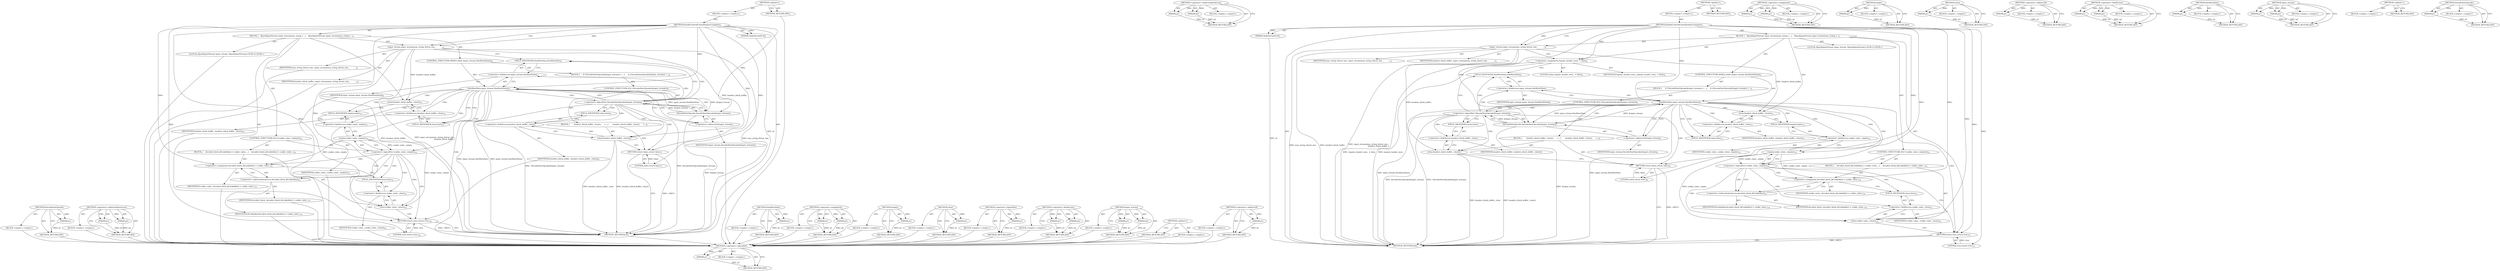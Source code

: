 digraph "DecodeNextOpcode" {
vulnerable_94 [label=<(METHOD,DecodeNextOpcode)>];
vulnerable_95 [label=<(PARAM,p1)>];
vulnerable_96 [label=<(BLOCK,&lt;empty&gt;,&lt;empty&gt;)>];
vulnerable_97 [label=<(METHOD_RETURN,ANY)>];
vulnerable_115 [label=<(METHOD,&lt;operator&gt;.indirectIndexAccess)>];
vulnerable_116 [label=<(PARAM,p1)>];
vulnerable_117 [label=<(PARAM,p2)>];
vulnerable_118 [label=<(BLOCK,&lt;empty&gt;,&lt;empty&gt;)>];
vulnerable_119 [label=<(METHOD_RETURN,ANY)>];
vulnerable_6 [label=<(METHOD,&lt;global&gt;)<SUB>1</SUB>>];
vulnerable_7 [label=<(BLOCK,&lt;empty&gt;,&lt;empty&gt;)<SUB>1</SUB>>];
vulnerable_8 [label=<(METHOD,HandleControlFrameHeadersComplete)<SUB>1</SUB>>];
vulnerable_9 [label=<(PARAM,SpdyStreamId id)<SUB>1</SUB>>];
vulnerable_10 [label=<(BLOCK,{
   HpackInputStream input_stream(max_string_l...,{
   HpackInputStream input_stream(max_string_l...)<SUB>1</SUB>>];
vulnerable_11 [label="<(LOCAL,HpackInputStream input_stream: HpackInputStream)<SUB>2</SUB>>"];
vulnerable_12 [label=<(input_stream,input_stream(max_string_literal_size_,
        ...)<SUB>2</SUB>>];
vulnerable_13 [label=<(IDENTIFIER,max_string_literal_size_,input_stream(max_string_literal_size_,
        ...)<SUB>2</SUB>>];
vulnerable_14 [label=<(IDENTIFIER,headers_block_buffer_,input_stream(max_string_literal_size_,
        ...)<SUB>3</SUB>>];
vulnerable_15 [label=<(CONTROL_STRUCTURE,WHILE,while (input_stream.HasMoreData()))<SUB>4</SUB>>];
vulnerable_16 [label=<(HasMoreData,input_stream.HasMoreData())<SUB>4</SUB>>];
vulnerable_17 [label=<(&lt;operator&gt;.fieldAccess,input_stream.HasMoreData)<SUB>4</SUB>>];
vulnerable_18 [label=<(IDENTIFIER,input_stream,input_stream.HasMoreData())<SUB>4</SUB>>];
vulnerable_19 [label=<(FIELD_IDENTIFIER,HasMoreData,HasMoreData)<SUB>4</SUB>>];
vulnerable_20 [label=<(BLOCK,{
     if (!DecodeNextOpcode(&amp;input_stream)) {
...,{
     if (!DecodeNextOpcode(&amp;input_stream)) {
...)<SUB>4</SUB>>];
vulnerable_21 [label=<(CONTROL_STRUCTURE,IF,if (!DecodeNextOpcode(&amp;input_stream)))<SUB>5</SUB>>];
vulnerable_22 [label=<(&lt;operator&gt;.logicalNot,!DecodeNextOpcode(&amp;input_stream))<SUB>5</SUB>>];
vulnerable_23 [label=<(DecodeNextOpcode,DecodeNextOpcode(&amp;input_stream))<SUB>5</SUB>>];
vulnerable_24 [label=<(&lt;operator&gt;.addressOf,&amp;input_stream)<SUB>5</SUB>>];
vulnerable_25 [label=<(IDENTIFIER,input_stream,DecodeNextOpcode(&amp;input_stream))<SUB>5</SUB>>];
vulnerable_26 [label=<(BLOCK,{
       headers_block_buffer_.clear();
      r...,{
       headers_block_buffer_.clear();
      r...)<SUB>5</SUB>>];
vulnerable_27 [label=<(clear,headers_block_buffer_.clear())<SUB>6</SUB>>];
vulnerable_28 [label=<(&lt;operator&gt;.fieldAccess,headers_block_buffer_.clear)<SUB>6</SUB>>];
vulnerable_29 [label=<(IDENTIFIER,headers_block_buffer_,headers_block_buffer_.clear())<SUB>6</SUB>>];
vulnerable_30 [label=<(FIELD_IDENTIFIER,clear,clear)<SUB>6</SUB>>];
vulnerable_31 [label=<(RETURN,return false;,return false;)<SUB>7</SUB>>];
vulnerable_32 [label=<(LITERAL,false,return false;)<SUB>7</SUB>>];
vulnerable_33 [label=<(clear,headers_block_buffer_.clear())<SUB>10</SUB>>];
vulnerable_34 [label=<(&lt;operator&gt;.fieldAccess,headers_block_buffer_.clear)<SUB>10</SUB>>];
vulnerable_35 [label=<(IDENTIFIER,headers_block_buffer_,headers_block_buffer_.clear())<SUB>10</SUB>>];
vulnerable_36 [label=<(FIELD_IDENTIFIER,clear,clear)<SUB>10</SUB>>];
vulnerable_37 [label=<(CONTROL_STRUCTURE,IF,if (!cookie_value_.empty()))<SUB>12</SUB>>];
vulnerable_38 [label=<(&lt;operator&gt;.logicalNot,!cookie_value_.empty())<SUB>12</SUB>>];
vulnerable_39 [label=<(empty,cookie_value_.empty())<SUB>12</SUB>>];
vulnerable_40 [label=<(&lt;operator&gt;.fieldAccess,cookie_value_.empty)<SUB>12</SUB>>];
vulnerable_41 [label=<(IDENTIFIER,cookie_value_,cookie_value_.empty())<SUB>12</SUB>>];
vulnerable_42 [label=<(FIELD_IDENTIFIER,empty,empty)<SUB>12</SUB>>];
vulnerable_43 [label=<(BLOCK,{
    decoded_block_[kCookieKey] = cookie_value...,{
    decoded_block_[kCookieKey] = cookie_value...)<SUB>12</SUB>>];
vulnerable_44 [label=<(&lt;operator&gt;.assignment,decoded_block_[kCookieKey] = cookie_value_)<SUB>13</SUB>>];
vulnerable_45 [label=<(&lt;operator&gt;.indirectIndexAccess,decoded_block_[kCookieKey])<SUB>13</SUB>>];
vulnerable_46 [label=<(IDENTIFIER,decoded_block_,decoded_block_[kCookieKey] = cookie_value_)<SUB>13</SUB>>];
vulnerable_47 [label=<(IDENTIFIER,kCookieKey,decoded_block_[kCookieKey] = cookie_value_)<SUB>13</SUB>>];
vulnerable_48 [label=<(IDENTIFIER,cookie_value_,decoded_block_[kCookieKey] = cookie_value_)<SUB>13</SUB>>];
vulnerable_49 [label=<(clear,cookie_value_.clear())<SUB>14</SUB>>];
vulnerable_50 [label=<(&lt;operator&gt;.fieldAccess,cookie_value_.clear)<SUB>14</SUB>>];
vulnerable_51 [label=<(IDENTIFIER,cookie_value_,cookie_value_.clear())<SUB>14</SUB>>];
vulnerable_52 [label=<(FIELD_IDENTIFIER,clear,clear)<SUB>14</SUB>>];
vulnerable_53 [label=<(RETURN,return true;,return true;)<SUB>16</SUB>>];
vulnerable_54 [label=<(LITERAL,true,return true;)<SUB>16</SUB>>];
vulnerable_55 [label=<(METHOD_RETURN,bool)<SUB>1</SUB>>];
vulnerable_57 [label=<(METHOD_RETURN,ANY)<SUB>1</SUB>>];
vulnerable_81 [label=<(METHOD,HasMoreData)>];
vulnerable_82 [label=<(PARAM,p1)>];
vulnerable_83 [label=<(BLOCK,&lt;empty&gt;,&lt;empty&gt;)>];
vulnerable_84 [label=<(METHOD_RETURN,ANY)>];
vulnerable_110 [label=<(METHOD,&lt;operator&gt;.assignment)>];
vulnerable_111 [label=<(PARAM,p1)>];
vulnerable_112 [label=<(PARAM,p2)>];
vulnerable_113 [label=<(BLOCK,&lt;empty&gt;,&lt;empty&gt;)>];
vulnerable_114 [label=<(METHOD_RETURN,ANY)>];
vulnerable_106 [label=<(METHOD,empty)>];
vulnerable_107 [label=<(PARAM,p1)>];
vulnerable_108 [label=<(BLOCK,&lt;empty&gt;,&lt;empty&gt;)>];
vulnerable_109 [label=<(METHOD_RETURN,ANY)>];
vulnerable_102 [label=<(METHOD,clear)>];
vulnerable_103 [label=<(PARAM,p1)>];
vulnerable_104 [label=<(BLOCK,&lt;empty&gt;,&lt;empty&gt;)>];
vulnerable_105 [label=<(METHOD_RETURN,ANY)>];
vulnerable_90 [label=<(METHOD,&lt;operator&gt;.logicalNot)>];
vulnerable_91 [label=<(PARAM,p1)>];
vulnerable_92 [label=<(BLOCK,&lt;empty&gt;,&lt;empty&gt;)>];
vulnerable_93 [label=<(METHOD_RETURN,ANY)>];
vulnerable_85 [label=<(METHOD,&lt;operator&gt;.fieldAccess)>];
vulnerable_86 [label=<(PARAM,p1)>];
vulnerable_87 [label=<(PARAM,p2)>];
vulnerable_88 [label=<(BLOCK,&lt;empty&gt;,&lt;empty&gt;)>];
vulnerable_89 [label=<(METHOD_RETURN,ANY)>];
vulnerable_76 [label=<(METHOD,input_stream)>];
vulnerable_77 [label=<(PARAM,p1)>];
vulnerable_78 [label=<(PARAM,p2)>];
vulnerable_79 [label=<(BLOCK,&lt;empty&gt;,&lt;empty&gt;)>];
vulnerable_80 [label=<(METHOD_RETURN,ANY)>];
vulnerable_70 [label=<(METHOD,&lt;global&gt;)<SUB>1</SUB>>];
vulnerable_71 [label=<(BLOCK,&lt;empty&gt;,&lt;empty&gt;)>];
vulnerable_72 [label=<(METHOD_RETURN,ANY)>];
vulnerable_98 [label=<(METHOD,&lt;operator&gt;.addressOf)>];
vulnerable_99 [label=<(PARAM,p1)>];
vulnerable_100 [label=<(BLOCK,&lt;empty&gt;,&lt;empty&gt;)>];
vulnerable_101 [label=<(METHOD_RETURN,ANY)>];
fixed_98 [label=<(METHOD,&lt;operator&gt;.logicalNot)>];
fixed_99 [label=<(PARAM,p1)>];
fixed_100 [label=<(BLOCK,&lt;empty&gt;,&lt;empty&gt;)>];
fixed_101 [label=<(METHOD_RETURN,ANY)>];
fixed_118 [label=<(METHOD,&lt;operator&gt;.indirectIndexAccess)>];
fixed_119 [label=<(PARAM,p1)>];
fixed_120 [label=<(PARAM,p2)>];
fixed_121 [label=<(BLOCK,&lt;empty&gt;,&lt;empty&gt;)>];
fixed_122 [label=<(METHOD_RETURN,ANY)>];
fixed_6 [label=<(METHOD,&lt;global&gt;)<SUB>1</SUB>>];
fixed_7 [label=<(BLOCK,&lt;empty&gt;,&lt;empty&gt;)<SUB>1</SUB>>];
fixed_8 [label=<(METHOD,HandleControlFrameHeadersComplete)<SUB>1</SUB>>];
fixed_9 [label=<(PARAM,SpdyStreamId id)<SUB>1</SUB>>];
fixed_10 [label=<(BLOCK,{
   HpackInputStream input_stream(max_string_l...,{
   HpackInputStream input_stream(max_string_l...)<SUB>1</SUB>>];
fixed_11 [label="<(LOCAL,HpackInputStream input_stream: HpackInputStream)<SUB>2</SUB>>"];
fixed_12 [label=<(input_stream,input_stream(max_string_literal_size_,
        ...)<SUB>2</SUB>>];
fixed_13 [label=<(IDENTIFIER,max_string_literal_size_,input_stream(max_string_literal_size_,
        ...)<SUB>2</SUB>>];
fixed_14 [label=<(IDENTIFIER,headers_block_buffer_,input_stream(max_string_literal_size_,
        ...)<SUB>3</SUB>>];
fixed_15 [label=<(&lt;operator&gt;.assignment,regular_header_seen_ = false)<SUB>4</SUB>>];
fixed_16 [label=<(IDENTIFIER,regular_header_seen_,regular_header_seen_ = false)<SUB>4</SUB>>];
fixed_17 [label=<(LITERAL,false,regular_header_seen_ = false)<SUB>4</SUB>>];
fixed_18 [label=<(CONTROL_STRUCTURE,WHILE,while (input_stream.HasMoreData()))<SUB>5</SUB>>];
fixed_19 [label=<(HasMoreData,input_stream.HasMoreData())<SUB>5</SUB>>];
fixed_20 [label=<(&lt;operator&gt;.fieldAccess,input_stream.HasMoreData)<SUB>5</SUB>>];
fixed_21 [label=<(IDENTIFIER,input_stream,input_stream.HasMoreData())<SUB>5</SUB>>];
fixed_22 [label=<(FIELD_IDENTIFIER,HasMoreData,HasMoreData)<SUB>5</SUB>>];
fixed_23 [label=<(BLOCK,{
     if (!DecodeNextOpcode(&amp;input_stream)) {
...,{
     if (!DecodeNextOpcode(&amp;input_stream)) {
...)<SUB>5</SUB>>];
fixed_24 [label=<(CONTROL_STRUCTURE,IF,if (!DecodeNextOpcode(&amp;input_stream)))<SUB>6</SUB>>];
fixed_25 [label=<(&lt;operator&gt;.logicalNot,!DecodeNextOpcode(&amp;input_stream))<SUB>6</SUB>>];
fixed_26 [label=<(DecodeNextOpcode,DecodeNextOpcode(&amp;input_stream))<SUB>6</SUB>>];
fixed_27 [label=<(&lt;operator&gt;.addressOf,&amp;input_stream)<SUB>6</SUB>>];
fixed_28 [label=<(IDENTIFIER,input_stream,DecodeNextOpcode(&amp;input_stream))<SUB>6</SUB>>];
fixed_29 [label=<(BLOCK,{
       headers_block_buffer_.clear();
      r...,{
       headers_block_buffer_.clear();
      r...)<SUB>6</SUB>>];
fixed_30 [label=<(clear,headers_block_buffer_.clear())<SUB>7</SUB>>];
fixed_31 [label=<(&lt;operator&gt;.fieldAccess,headers_block_buffer_.clear)<SUB>7</SUB>>];
fixed_32 [label=<(IDENTIFIER,headers_block_buffer_,headers_block_buffer_.clear())<SUB>7</SUB>>];
fixed_33 [label=<(FIELD_IDENTIFIER,clear,clear)<SUB>7</SUB>>];
fixed_34 [label=<(RETURN,return false;,return false;)<SUB>8</SUB>>];
fixed_35 [label=<(LITERAL,false,return false;)<SUB>8</SUB>>];
fixed_36 [label=<(clear,headers_block_buffer_.clear())<SUB>11</SUB>>];
fixed_37 [label=<(&lt;operator&gt;.fieldAccess,headers_block_buffer_.clear)<SUB>11</SUB>>];
fixed_38 [label=<(IDENTIFIER,headers_block_buffer_,headers_block_buffer_.clear())<SUB>11</SUB>>];
fixed_39 [label=<(FIELD_IDENTIFIER,clear,clear)<SUB>11</SUB>>];
fixed_40 [label=<(CONTROL_STRUCTURE,IF,if (!cookie_value_.empty()))<SUB>13</SUB>>];
fixed_41 [label=<(&lt;operator&gt;.logicalNot,!cookie_value_.empty())<SUB>13</SUB>>];
fixed_42 [label=<(empty,cookie_value_.empty())<SUB>13</SUB>>];
fixed_43 [label=<(&lt;operator&gt;.fieldAccess,cookie_value_.empty)<SUB>13</SUB>>];
fixed_44 [label=<(IDENTIFIER,cookie_value_,cookie_value_.empty())<SUB>13</SUB>>];
fixed_45 [label=<(FIELD_IDENTIFIER,empty,empty)<SUB>13</SUB>>];
fixed_46 [label=<(BLOCK,{
    decoded_block_[kCookieKey] = cookie_value...,{
    decoded_block_[kCookieKey] = cookie_value...)<SUB>13</SUB>>];
fixed_47 [label=<(&lt;operator&gt;.assignment,decoded_block_[kCookieKey] = cookie_value_)<SUB>14</SUB>>];
fixed_48 [label=<(&lt;operator&gt;.indirectIndexAccess,decoded_block_[kCookieKey])<SUB>14</SUB>>];
fixed_49 [label=<(IDENTIFIER,decoded_block_,decoded_block_[kCookieKey] = cookie_value_)<SUB>14</SUB>>];
fixed_50 [label=<(IDENTIFIER,kCookieKey,decoded_block_[kCookieKey] = cookie_value_)<SUB>14</SUB>>];
fixed_51 [label=<(IDENTIFIER,cookie_value_,decoded_block_[kCookieKey] = cookie_value_)<SUB>14</SUB>>];
fixed_52 [label=<(clear,cookie_value_.clear())<SUB>15</SUB>>];
fixed_53 [label=<(&lt;operator&gt;.fieldAccess,cookie_value_.clear)<SUB>15</SUB>>];
fixed_54 [label=<(IDENTIFIER,cookie_value_,cookie_value_.clear())<SUB>15</SUB>>];
fixed_55 [label=<(FIELD_IDENTIFIER,clear,clear)<SUB>15</SUB>>];
fixed_56 [label=<(RETURN,return true;,return true;)<SUB>17</SUB>>];
fixed_57 [label=<(LITERAL,true,return true;)<SUB>17</SUB>>];
fixed_58 [label=<(METHOD_RETURN,bool)<SUB>1</SUB>>];
fixed_60 [label=<(METHOD_RETURN,ANY)<SUB>1</SUB>>];
fixed_84 [label=<(METHOD,&lt;operator&gt;.assignment)>];
fixed_85 [label=<(PARAM,p1)>];
fixed_86 [label=<(PARAM,p2)>];
fixed_87 [label=<(BLOCK,&lt;empty&gt;,&lt;empty&gt;)>];
fixed_88 [label=<(METHOD_RETURN,ANY)>];
fixed_114 [label=<(METHOD,empty)>];
fixed_115 [label=<(PARAM,p1)>];
fixed_116 [label=<(BLOCK,&lt;empty&gt;,&lt;empty&gt;)>];
fixed_117 [label=<(METHOD_RETURN,ANY)>];
fixed_110 [label=<(METHOD,clear)>];
fixed_111 [label=<(PARAM,p1)>];
fixed_112 [label=<(BLOCK,&lt;empty&gt;,&lt;empty&gt;)>];
fixed_113 [label=<(METHOD_RETURN,ANY)>];
fixed_106 [label=<(METHOD,&lt;operator&gt;.addressOf)>];
fixed_107 [label=<(PARAM,p1)>];
fixed_108 [label=<(BLOCK,&lt;empty&gt;,&lt;empty&gt;)>];
fixed_109 [label=<(METHOD_RETURN,ANY)>];
fixed_93 [label=<(METHOD,&lt;operator&gt;.fieldAccess)>];
fixed_94 [label=<(PARAM,p1)>];
fixed_95 [label=<(PARAM,p2)>];
fixed_96 [label=<(BLOCK,&lt;empty&gt;,&lt;empty&gt;)>];
fixed_97 [label=<(METHOD_RETURN,ANY)>];
fixed_89 [label=<(METHOD,HasMoreData)>];
fixed_90 [label=<(PARAM,p1)>];
fixed_91 [label=<(BLOCK,&lt;empty&gt;,&lt;empty&gt;)>];
fixed_92 [label=<(METHOD_RETURN,ANY)>];
fixed_79 [label=<(METHOD,input_stream)>];
fixed_80 [label=<(PARAM,p1)>];
fixed_81 [label=<(PARAM,p2)>];
fixed_82 [label=<(BLOCK,&lt;empty&gt;,&lt;empty&gt;)>];
fixed_83 [label=<(METHOD_RETURN,ANY)>];
fixed_73 [label=<(METHOD,&lt;global&gt;)<SUB>1</SUB>>];
fixed_74 [label=<(BLOCK,&lt;empty&gt;,&lt;empty&gt;)>];
fixed_75 [label=<(METHOD_RETURN,ANY)>];
fixed_102 [label=<(METHOD,DecodeNextOpcode)>];
fixed_103 [label=<(PARAM,p1)>];
fixed_104 [label=<(BLOCK,&lt;empty&gt;,&lt;empty&gt;)>];
fixed_105 [label=<(METHOD_RETURN,ANY)>];
vulnerable_94 -> vulnerable_95  [key=0, label="AST: "];
vulnerable_94 -> vulnerable_95  [key=1, label="DDG: "];
vulnerable_94 -> vulnerable_96  [key=0, label="AST: "];
vulnerable_94 -> vulnerable_97  [key=0, label="AST: "];
vulnerable_94 -> vulnerable_97  [key=1, label="CFG: "];
vulnerable_95 -> vulnerable_97  [key=0, label="DDG: p1"];
vulnerable_96 -> fixed_98  [key=0];
vulnerable_97 -> fixed_98  [key=0];
vulnerable_115 -> vulnerable_116  [key=0, label="AST: "];
vulnerable_115 -> vulnerable_116  [key=1, label="DDG: "];
vulnerable_115 -> vulnerable_118  [key=0, label="AST: "];
vulnerable_115 -> vulnerable_117  [key=0, label="AST: "];
vulnerable_115 -> vulnerable_117  [key=1, label="DDG: "];
vulnerable_115 -> vulnerable_119  [key=0, label="AST: "];
vulnerable_115 -> vulnerable_119  [key=1, label="CFG: "];
vulnerable_116 -> vulnerable_119  [key=0, label="DDG: p1"];
vulnerable_117 -> vulnerable_119  [key=0, label="DDG: p2"];
vulnerable_118 -> fixed_98  [key=0];
vulnerable_119 -> fixed_98  [key=0];
vulnerable_6 -> vulnerable_7  [key=0, label="AST: "];
vulnerable_6 -> vulnerable_57  [key=0, label="AST: "];
vulnerable_6 -> vulnerable_57  [key=1, label="CFG: "];
vulnerable_7 -> vulnerable_8  [key=0, label="AST: "];
vulnerable_8 -> vulnerable_9  [key=0, label="AST: "];
vulnerable_8 -> vulnerable_9  [key=1, label="DDG: "];
vulnerable_8 -> vulnerable_10  [key=0, label="AST: "];
vulnerable_8 -> vulnerable_55  [key=0, label="AST: "];
vulnerable_8 -> vulnerable_12  [key=0, label="CFG: "];
vulnerable_8 -> vulnerable_12  [key=1, label="DDG: "];
vulnerable_8 -> vulnerable_53  [key=0, label="DDG: "];
vulnerable_8 -> vulnerable_54  [key=0, label="DDG: "];
vulnerable_8 -> vulnerable_16  [key=0, label="DDG: "];
vulnerable_8 -> vulnerable_44  [key=0, label="DDG: "];
vulnerable_8 -> vulnerable_49  [key=0, label="DDG: "];
vulnerable_8 -> vulnerable_31  [key=0, label="DDG: "];
vulnerable_8 -> vulnerable_23  [key=0, label="DDG: "];
vulnerable_8 -> vulnerable_32  [key=0, label="DDG: "];
vulnerable_9 -> vulnerable_55  [key=0, label="DDG: id"];
vulnerable_10 -> vulnerable_11  [key=0, label="AST: "];
vulnerable_10 -> vulnerable_12  [key=0, label="AST: "];
vulnerable_10 -> vulnerable_15  [key=0, label="AST: "];
vulnerable_10 -> vulnerable_33  [key=0, label="AST: "];
vulnerable_10 -> vulnerable_37  [key=0, label="AST: "];
vulnerable_10 -> vulnerable_53  [key=0, label="AST: "];
vulnerable_11 -> fixed_98  [key=0];
vulnerable_12 -> vulnerable_13  [key=0, label="AST: "];
vulnerable_12 -> vulnerable_14  [key=0, label="AST: "];
vulnerable_12 -> vulnerable_19  [key=0, label="CFG: "];
vulnerable_12 -> vulnerable_55  [key=0, label="DDG: headers_block_buffer_"];
vulnerable_12 -> vulnerable_55  [key=1, label="DDG: input_stream(max_string_literal_size_,
                                 headers_block_buffer_)"];
vulnerable_12 -> vulnerable_55  [key=2, label="DDG: max_string_literal_size_"];
vulnerable_12 -> vulnerable_33  [key=0, label="DDG: headers_block_buffer_"];
vulnerable_12 -> vulnerable_27  [key=0, label="DDG: headers_block_buffer_"];
vulnerable_13 -> fixed_98  [key=0];
vulnerable_14 -> fixed_98  [key=0];
vulnerable_15 -> vulnerable_16  [key=0, label="AST: "];
vulnerable_15 -> vulnerable_20  [key=0, label="AST: "];
vulnerable_16 -> vulnerable_17  [key=0, label="AST: "];
vulnerable_16 -> vulnerable_24  [key=0, label="CFG: "];
vulnerable_16 -> vulnerable_24  [key=1, label="CDG: "];
vulnerable_16 -> vulnerable_36  [key=0, label="CFG: "];
vulnerable_16 -> vulnerable_36  [key=1, label="CDG: "];
vulnerable_16 -> vulnerable_55  [key=0, label="DDG: input_stream.HasMoreData"];
vulnerable_16 -> vulnerable_55  [key=1, label="DDG: input_stream.HasMoreData()"];
vulnerable_16 -> vulnerable_23  [key=0, label="DDG: input_stream.HasMoreData"];
vulnerable_16 -> vulnerable_23  [key=1, label="CDG: "];
vulnerable_16 -> vulnerable_34  [key=0, label="CDG: "];
vulnerable_16 -> vulnerable_33  [key=0, label="CDG: "];
vulnerable_16 -> vulnerable_42  [key=0, label="CDG: "];
vulnerable_16 -> vulnerable_53  [key=0, label="CDG: "];
vulnerable_16 -> vulnerable_38  [key=0, label="CDG: "];
vulnerable_16 -> vulnerable_22  [key=0, label="CDG: "];
vulnerable_16 -> vulnerable_40  [key=0, label="CDG: "];
vulnerable_16 -> vulnerable_39  [key=0, label="CDG: "];
vulnerable_17 -> vulnerable_18  [key=0, label="AST: "];
vulnerable_17 -> vulnerable_19  [key=0, label="AST: "];
vulnerable_17 -> vulnerable_16  [key=0, label="CFG: "];
vulnerable_18 -> fixed_98  [key=0];
vulnerable_19 -> vulnerable_17  [key=0, label="CFG: "];
vulnerable_20 -> vulnerable_21  [key=0, label="AST: "];
vulnerable_21 -> vulnerable_22  [key=0, label="AST: "];
vulnerable_21 -> vulnerable_26  [key=0, label="AST: "];
vulnerable_22 -> vulnerable_23  [key=0, label="AST: "];
vulnerable_22 -> vulnerable_19  [key=0, label="CFG: "];
vulnerable_22 -> vulnerable_19  [key=1, label="CDG: "];
vulnerable_22 -> vulnerable_30  [key=0, label="CFG: "];
vulnerable_22 -> vulnerable_30  [key=1, label="CDG: "];
vulnerable_22 -> vulnerable_55  [key=0, label="DDG: DecodeNextOpcode(&amp;input_stream)"];
vulnerable_22 -> vulnerable_55  [key=1, label="DDG: !DecodeNextOpcode(&amp;input_stream)"];
vulnerable_22 -> vulnerable_16  [key=0, label="CDG: "];
vulnerable_22 -> vulnerable_17  [key=0, label="CDG: "];
vulnerable_22 -> vulnerable_28  [key=0, label="CDG: "];
vulnerable_22 -> vulnerable_27  [key=0, label="CDG: "];
vulnerable_22 -> vulnerable_31  [key=0, label="CDG: "];
vulnerable_23 -> vulnerable_24  [key=0, label="AST: "];
vulnerable_23 -> vulnerable_22  [key=0, label="CFG: "];
vulnerable_23 -> vulnerable_22  [key=1, label="DDG: &amp;input_stream"];
vulnerable_23 -> vulnerable_55  [key=0, label="DDG: &amp;input_stream"];
vulnerable_23 -> vulnerable_16  [key=0, label="DDG: &amp;input_stream"];
vulnerable_24 -> vulnerable_25  [key=0, label="AST: "];
vulnerable_24 -> vulnerable_23  [key=0, label="CFG: "];
vulnerable_25 -> fixed_98  [key=0];
vulnerable_26 -> vulnerable_27  [key=0, label="AST: "];
vulnerable_26 -> vulnerable_31  [key=0, label="AST: "];
vulnerable_27 -> vulnerable_28  [key=0, label="AST: "];
vulnerable_27 -> vulnerable_31  [key=0, label="CFG: "];
vulnerable_27 -> vulnerable_55  [key=0, label="DDG: headers_block_buffer_.clear"];
vulnerable_27 -> vulnerable_55  [key=1, label="DDG: headers_block_buffer_.clear()"];
vulnerable_28 -> vulnerable_29  [key=0, label="AST: "];
vulnerable_28 -> vulnerable_30  [key=0, label="AST: "];
vulnerable_28 -> vulnerable_27  [key=0, label="CFG: "];
vulnerable_29 -> fixed_98  [key=0];
vulnerable_30 -> vulnerable_28  [key=0, label="CFG: "];
vulnerable_31 -> vulnerable_32  [key=0, label="AST: "];
vulnerable_31 -> vulnerable_55  [key=0, label="CFG: "];
vulnerable_31 -> vulnerable_55  [key=1, label="DDG: &lt;RET&gt;"];
vulnerable_32 -> vulnerable_31  [key=0, label="DDG: false"];
vulnerable_33 -> vulnerable_34  [key=0, label="AST: "];
vulnerable_33 -> vulnerable_42  [key=0, label="CFG: "];
vulnerable_34 -> vulnerable_35  [key=0, label="AST: "];
vulnerable_34 -> vulnerable_36  [key=0, label="AST: "];
vulnerable_34 -> vulnerable_33  [key=0, label="CFG: "];
vulnerable_35 -> fixed_98  [key=0];
vulnerable_36 -> vulnerable_34  [key=0, label="CFG: "];
vulnerable_37 -> vulnerable_38  [key=0, label="AST: "];
vulnerable_37 -> vulnerable_43  [key=0, label="AST: "];
vulnerable_38 -> vulnerable_39  [key=0, label="AST: "];
vulnerable_38 -> vulnerable_45  [key=0, label="CFG: "];
vulnerable_38 -> vulnerable_45  [key=1, label="CDG: "];
vulnerable_38 -> vulnerable_53  [key=0, label="CFG: "];
vulnerable_38 -> vulnerable_49  [key=0, label="CDG: "];
vulnerable_38 -> vulnerable_52  [key=0, label="CDG: "];
vulnerable_38 -> vulnerable_50  [key=0, label="CDG: "];
vulnerable_38 -> vulnerable_44  [key=0, label="CDG: "];
vulnerable_39 -> vulnerable_40  [key=0, label="AST: "];
vulnerable_39 -> vulnerable_38  [key=0, label="CFG: "];
vulnerable_39 -> vulnerable_38  [key=1, label="DDG: cookie_value_.empty"];
vulnerable_39 -> vulnerable_44  [key=0, label="DDG: cookie_value_.empty"];
vulnerable_39 -> vulnerable_49  [key=0, label="DDG: cookie_value_.empty"];
vulnerable_40 -> vulnerable_41  [key=0, label="AST: "];
vulnerable_40 -> vulnerable_42  [key=0, label="AST: "];
vulnerable_40 -> vulnerable_39  [key=0, label="CFG: "];
vulnerable_41 -> fixed_98  [key=0];
vulnerable_42 -> vulnerable_40  [key=0, label="CFG: "];
vulnerable_43 -> vulnerable_44  [key=0, label="AST: "];
vulnerable_43 -> vulnerable_49  [key=0, label="AST: "];
vulnerable_44 -> vulnerable_45  [key=0, label="AST: "];
vulnerable_44 -> vulnerable_48  [key=0, label="AST: "];
vulnerable_44 -> vulnerable_52  [key=0, label="CFG: "];
vulnerable_45 -> vulnerable_46  [key=0, label="AST: "];
vulnerable_45 -> vulnerable_47  [key=0, label="AST: "];
vulnerable_45 -> vulnerable_44  [key=0, label="CFG: "];
vulnerable_46 -> fixed_98  [key=0];
vulnerable_47 -> fixed_98  [key=0];
vulnerable_48 -> fixed_98  [key=0];
vulnerable_49 -> vulnerable_50  [key=0, label="AST: "];
vulnerable_49 -> vulnerable_53  [key=0, label="CFG: "];
vulnerable_50 -> vulnerable_51  [key=0, label="AST: "];
vulnerable_50 -> vulnerable_52  [key=0, label="AST: "];
vulnerable_50 -> vulnerable_49  [key=0, label="CFG: "];
vulnerable_51 -> fixed_98  [key=0];
vulnerable_52 -> vulnerable_50  [key=0, label="CFG: "];
vulnerable_53 -> vulnerable_54  [key=0, label="AST: "];
vulnerable_53 -> vulnerable_55  [key=0, label="CFG: "];
vulnerable_53 -> vulnerable_55  [key=1, label="DDG: &lt;RET&gt;"];
vulnerable_54 -> vulnerable_53  [key=0, label="DDG: true"];
vulnerable_55 -> fixed_98  [key=0];
vulnerable_57 -> fixed_98  [key=0];
vulnerable_81 -> vulnerable_82  [key=0, label="AST: "];
vulnerable_81 -> vulnerable_82  [key=1, label="DDG: "];
vulnerable_81 -> vulnerable_83  [key=0, label="AST: "];
vulnerable_81 -> vulnerable_84  [key=0, label="AST: "];
vulnerable_81 -> vulnerable_84  [key=1, label="CFG: "];
vulnerable_82 -> vulnerable_84  [key=0, label="DDG: p1"];
vulnerable_83 -> fixed_98  [key=0];
vulnerable_84 -> fixed_98  [key=0];
vulnerable_110 -> vulnerable_111  [key=0, label="AST: "];
vulnerable_110 -> vulnerable_111  [key=1, label="DDG: "];
vulnerable_110 -> vulnerable_113  [key=0, label="AST: "];
vulnerable_110 -> vulnerable_112  [key=0, label="AST: "];
vulnerable_110 -> vulnerable_112  [key=1, label="DDG: "];
vulnerable_110 -> vulnerable_114  [key=0, label="AST: "];
vulnerable_110 -> vulnerable_114  [key=1, label="CFG: "];
vulnerable_111 -> vulnerable_114  [key=0, label="DDG: p1"];
vulnerable_112 -> vulnerable_114  [key=0, label="DDG: p2"];
vulnerable_113 -> fixed_98  [key=0];
vulnerable_114 -> fixed_98  [key=0];
vulnerable_106 -> vulnerable_107  [key=0, label="AST: "];
vulnerable_106 -> vulnerable_107  [key=1, label="DDG: "];
vulnerable_106 -> vulnerable_108  [key=0, label="AST: "];
vulnerable_106 -> vulnerable_109  [key=0, label="AST: "];
vulnerable_106 -> vulnerable_109  [key=1, label="CFG: "];
vulnerable_107 -> vulnerable_109  [key=0, label="DDG: p1"];
vulnerable_108 -> fixed_98  [key=0];
vulnerable_109 -> fixed_98  [key=0];
vulnerable_102 -> vulnerable_103  [key=0, label="AST: "];
vulnerable_102 -> vulnerable_103  [key=1, label="DDG: "];
vulnerable_102 -> vulnerable_104  [key=0, label="AST: "];
vulnerable_102 -> vulnerable_105  [key=0, label="AST: "];
vulnerable_102 -> vulnerable_105  [key=1, label="CFG: "];
vulnerable_103 -> vulnerable_105  [key=0, label="DDG: p1"];
vulnerable_104 -> fixed_98  [key=0];
vulnerable_105 -> fixed_98  [key=0];
vulnerable_90 -> vulnerable_91  [key=0, label="AST: "];
vulnerable_90 -> vulnerable_91  [key=1, label="DDG: "];
vulnerable_90 -> vulnerable_92  [key=0, label="AST: "];
vulnerable_90 -> vulnerable_93  [key=0, label="AST: "];
vulnerable_90 -> vulnerable_93  [key=1, label="CFG: "];
vulnerable_91 -> vulnerable_93  [key=0, label="DDG: p1"];
vulnerable_92 -> fixed_98  [key=0];
vulnerable_93 -> fixed_98  [key=0];
vulnerable_85 -> vulnerable_86  [key=0, label="AST: "];
vulnerable_85 -> vulnerable_86  [key=1, label="DDG: "];
vulnerable_85 -> vulnerable_88  [key=0, label="AST: "];
vulnerable_85 -> vulnerable_87  [key=0, label="AST: "];
vulnerable_85 -> vulnerable_87  [key=1, label="DDG: "];
vulnerable_85 -> vulnerable_89  [key=0, label="AST: "];
vulnerable_85 -> vulnerable_89  [key=1, label="CFG: "];
vulnerable_86 -> vulnerable_89  [key=0, label="DDG: p1"];
vulnerable_87 -> vulnerable_89  [key=0, label="DDG: p2"];
vulnerable_88 -> fixed_98  [key=0];
vulnerable_89 -> fixed_98  [key=0];
vulnerable_76 -> vulnerable_77  [key=0, label="AST: "];
vulnerable_76 -> vulnerable_77  [key=1, label="DDG: "];
vulnerable_76 -> vulnerable_79  [key=0, label="AST: "];
vulnerable_76 -> vulnerable_78  [key=0, label="AST: "];
vulnerable_76 -> vulnerable_78  [key=1, label="DDG: "];
vulnerable_76 -> vulnerable_80  [key=0, label="AST: "];
vulnerable_76 -> vulnerable_80  [key=1, label="CFG: "];
vulnerable_77 -> vulnerable_80  [key=0, label="DDG: p1"];
vulnerable_78 -> vulnerable_80  [key=0, label="DDG: p2"];
vulnerable_79 -> fixed_98  [key=0];
vulnerable_80 -> fixed_98  [key=0];
vulnerable_70 -> vulnerable_71  [key=0, label="AST: "];
vulnerable_70 -> vulnerable_72  [key=0, label="AST: "];
vulnerable_70 -> vulnerable_72  [key=1, label="CFG: "];
vulnerable_71 -> fixed_98  [key=0];
vulnerable_72 -> fixed_98  [key=0];
vulnerable_98 -> vulnerable_99  [key=0, label="AST: "];
vulnerable_98 -> vulnerable_99  [key=1, label="DDG: "];
vulnerable_98 -> vulnerable_100  [key=0, label="AST: "];
vulnerable_98 -> vulnerable_101  [key=0, label="AST: "];
vulnerable_98 -> vulnerable_101  [key=1, label="CFG: "];
vulnerable_99 -> vulnerable_101  [key=0, label="DDG: p1"];
vulnerable_100 -> fixed_98  [key=0];
vulnerable_101 -> fixed_98  [key=0];
fixed_98 -> fixed_99  [key=0, label="AST: "];
fixed_98 -> fixed_99  [key=1, label="DDG: "];
fixed_98 -> fixed_100  [key=0, label="AST: "];
fixed_98 -> fixed_101  [key=0, label="AST: "];
fixed_98 -> fixed_101  [key=1, label="CFG: "];
fixed_99 -> fixed_101  [key=0, label="DDG: p1"];
fixed_118 -> fixed_119  [key=0, label="AST: "];
fixed_118 -> fixed_119  [key=1, label="DDG: "];
fixed_118 -> fixed_121  [key=0, label="AST: "];
fixed_118 -> fixed_120  [key=0, label="AST: "];
fixed_118 -> fixed_120  [key=1, label="DDG: "];
fixed_118 -> fixed_122  [key=0, label="AST: "];
fixed_118 -> fixed_122  [key=1, label="CFG: "];
fixed_119 -> fixed_122  [key=0, label="DDG: p1"];
fixed_120 -> fixed_122  [key=0, label="DDG: p2"];
fixed_6 -> fixed_7  [key=0, label="AST: "];
fixed_6 -> fixed_60  [key=0, label="AST: "];
fixed_6 -> fixed_60  [key=1, label="CFG: "];
fixed_7 -> fixed_8  [key=0, label="AST: "];
fixed_8 -> fixed_9  [key=0, label="AST: "];
fixed_8 -> fixed_9  [key=1, label="DDG: "];
fixed_8 -> fixed_10  [key=0, label="AST: "];
fixed_8 -> fixed_58  [key=0, label="AST: "];
fixed_8 -> fixed_12  [key=0, label="CFG: "];
fixed_8 -> fixed_12  [key=1, label="DDG: "];
fixed_8 -> fixed_15  [key=0, label="DDG: "];
fixed_8 -> fixed_56  [key=0, label="DDG: "];
fixed_8 -> fixed_57  [key=0, label="DDG: "];
fixed_8 -> fixed_19  [key=0, label="DDG: "];
fixed_8 -> fixed_47  [key=0, label="DDG: "];
fixed_8 -> fixed_52  [key=0, label="DDG: "];
fixed_8 -> fixed_34  [key=0, label="DDG: "];
fixed_8 -> fixed_26  [key=0, label="DDG: "];
fixed_8 -> fixed_35  [key=0, label="DDG: "];
fixed_9 -> fixed_58  [key=0, label="DDG: id"];
fixed_10 -> fixed_11  [key=0, label="AST: "];
fixed_10 -> fixed_12  [key=0, label="AST: "];
fixed_10 -> fixed_15  [key=0, label="AST: "];
fixed_10 -> fixed_18  [key=0, label="AST: "];
fixed_10 -> fixed_36  [key=0, label="AST: "];
fixed_10 -> fixed_40  [key=0, label="AST: "];
fixed_10 -> fixed_56  [key=0, label="AST: "];
fixed_12 -> fixed_13  [key=0, label="AST: "];
fixed_12 -> fixed_14  [key=0, label="AST: "];
fixed_12 -> fixed_15  [key=0, label="CFG: "];
fixed_12 -> fixed_58  [key=0, label="DDG: headers_block_buffer_"];
fixed_12 -> fixed_58  [key=1, label="DDG: input_stream(max_string_literal_size_,
                                 headers_block_buffer_)"];
fixed_12 -> fixed_58  [key=2, label="DDG: max_string_literal_size_"];
fixed_12 -> fixed_36  [key=0, label="DDG: headers_block_buffer_"];
fixed_12 -> fixed_30  [key=0, label="DDG: headers_block_buffer_"];
fixed_15 -> fixed_16  [key=0, label="AST: "];
fixed_15 -> fixed_17  [key=0, label="AST: "];
fixed_15 -> fixed_22  [key=0, label="CFG: "];
fixed_15 -> fixed_58  [key=0, label="DDG: regular_header_seen_ = false"];
fixed_15 -> fixed_58  [key=1, label="DDG: regular_header_seen_"];
fixed_18 -> fixed_19  [key=0, label="AST: "];
fixed_18 -> fixed_23  [key=0, label="AST: "];
fixed_19 -> fixed_20  [key=0, label="AST: "];
fixed_19 -> fixed_27  [key=0, label="CFG: "];
fixed_19 -> fixed_27  [key=1, label="CDG: "];
fixed_19 -> fixed_39  [key=0, label="CFG: "];
fixed_19 -> fixed_39  [key=1, label="CDG: "];
fixed_19 -> fixed_58  [key=0, label="DDG: input_stream.HasMoreData"];
fixed_19 -> fixed_58  [key=1, label="DDG: input_stream.HasMoreData()"];
fixed_19 -> fixed_26  [key=0, label="DDG: input_stream.HasMoreData"];
fixed_19 -> fixed_26  [key=1, label="CDG: "];
fixed_19 -> fixed_42  [key=0, label="CDG: "];
fixed_19 -> fixed_36  [key=0, label="CDG: "];
fixed_19 -> fixed_37  [key=0, label="CDG: "];
fixed_19 -> fixed_25  [key=0, label="CDG: "];
fixed_19 -> fixed_56  [key=0, label="CDG: "];
fixed_19 -> fixed_41  [key=0, label="CDG: "];
fixed_19 -> fixed_45  [key=0, label="CDG: "];
fixed_19 -> fixed_43  [key=0, label="CDG: "];
fixed_20 -> fixed_21  [key=0, label="AST: "];
fixed_20 -> fixed_22  [key=0, label="AST: "];
fixed_20 -> fixed_19  [key=0, label="CFG: "];
fixed_22 -> fixed_20  [key=0, label="CFG: "];
fixed_23 -> fixed_24  [key=0, label="AST: "];
fixed_24 -> fixed_25  [key=0, label="AST: "];
fixed_24 -> fixed_29  [key=0, label="AST: "];
fixed_25 -> fixed_26  [key=0, label="AST: "];
fixed_25 -> fixed_22  [key=0, label="CFG: "];
fixed_25 -> fixed_22  [key=1, label="CDG: "];
fixed_25 -> fixed_33  [key=0, label="CFG: "];
fixed_25 -> fixed_33  [key=1, label="CDG: "];
fixed_25 -> fixed_58  [key=0, label="DDG: DecodeNextOpcode(&amp;input_stream)"];
fixed_25 -> fixed_58  [key=1, label="DDG: !DecodeNextOpcode(&amp;input_stream)"];
fixed_25 -> fixed_30  [key=0, label="CDG: "];
fixed_25 -> fixed_34  [key=0, label="CDG: "];
fixed_25 -> fixed_19  [key=0, label="CDG: "];
fixed_25 -> fixed_20  [key=0, label="CDG: "];
fixed_25 -> fixed_31  [key=0, label="CDG: "];
fixed_26 -> fixed_27  [key=0, label="AST: "];
fixed_26 -> fixed_25  [key=0, label="CFG: "];
fixed_26 -> fixed_25  [key=1, label="DDG: &amp;input_stream"];
fixed_26 -> fixed_58  [key=0, label="DDG: &amp;input_stream"];
fixed_26 -> fixed_19  [key=0, label="DDG: &amp;input_stream"];
fixed_27 -> fixed_28  [key=0, label="AST: "];
fixed_27 -> fixed_26  [key=0, label="CFG: "];
fixed_29 -> fixed_30  [key=0, label="AST: "];
fixed_29 -> fixed_34  [key=0, label="AST: "];
fixed_30 -> fixed_31  [key=0, label="AST: "];
fixed_30 -> fixed_34  [key=0, label="CFG: "];
fixed_30 -> fixed_58  [key=0, label="DDG: headers_block_buffer_.clear"];
fixed_30 -> fixed_58  [key=1, label="DDG: headers_block_buffer_.clear()"];
fixed_31 -> fixed_32  [key=0, label="AST: "];
fixed_31 -> fixed_33  [key=0, label="AST: "];
fixed_31 -> fixed_30  [key=0, label="CFG: "];
fixed_33 -> fixed_31  [key=0, label="CFG: "];
fixed_34 -> fixed_35  [key=0, label="AST: "];
fixed_34 -> fixed_58  [key=0, label="CFG: "];
fixed_34 -> fixed_58  [key=1, label="DDG: &lt;RET&gt;"];
fixed_35 -> fixed_34  [key=0, label="DDG: false"];
fixed_36 -> fixed_37  [key=0, label="AST: "];
fixed_36 -> fixed_45  [key=0, label="CFG: "];
fixed_37 -> fixed_38  [key=0, label="AST: "];
fixed_37 -> fixed_39  [key=0, label="AST: "];
fixed_37 -> fixed_36  [key=0, label="CFG: "];
fixed_39 -> fixed_37  [key=0, label="CFG: "];
fixed_40 -> fixed_41  [key=0, label="AST: "];
fixed_40 -> fixed_46  [key=0, label="AST: "];
fixed_41 -> fixed_42  [key=0, label="AST: "];
fixed_41 -> fixed_48  [key=0, label="CFG: "];
fixed_41 -> fixed_48  [key=1, label="CDG: "];
fixed_41 -> fixed_56  [key=0, label="CFG: "];
fixed_41 -> fixed_47  [key=0, label="CDG: "];
fixed_41 -> fixed_52  [key=0, label="CDG: "];
fixed_41 -> fixed_53  [key=0, label="CDG: "];
fixed_41 -> fixed_55  [key=0, label="CDG: "];
fixed_42 -> fixed_43  [key=0, label="AST: "];
fixed_42 -> fixed_41  [key=0, label="CFG: "];
fixed_42 -> fixed_41  [key=1, label="DDG: cookie_value_.empty"];
fixed_42 -> fixed_47  [key=0, label="DDG: cookie_value_.empty"];
fixed_42 -> fixed_52  [key=0, label="DDG: cookie_value_.empty"];
fixed_43 -> fixed_44  [key=0, label="AST: "];
fixed_43 -> fixed_45  [key=0, label="AST: "];
fixed_43 -> fixed_42  [key=0, label="CFG: "];
fixed_45 -> fixed_43  [key=0, label="CFG: "];
fixed_46 -> fixed_47  [key=0, label="AST: "];
fixed_46 -> fixed_52  [key=0, label="AST: "];
fixed_47 -> fixed_48  [key=0, label="AST: "];
fixed_47 -> fixed_51  [key=0, label="AST: "];
fixed_47 -> fixed_55  [key=0, label="CFG: "];
fixed_48 -> fixed_49  [key=0, label="AST: "];
fixed_48 -> fixed_50  [key=0, label="AST: "];
fixed_48 -> fixed_47  [key=0, label="CFG: "];
fixed_52 -> fixed_53  [key=0, label="AST: "];
fixed_52 -> fixed_56  [key=0, label="CFG: "];
fixed_53 -> fixed_54  [key=0, label="AST: "];
fixed_53 -> fixed_55  [key=0, label="AST: "];
fixed_53 -> fixed_52  [key=0, label="CFG: "];
fixed_55 -> fixed_53  [key=0, label="CFG: "];
fixed_56 -> fixed_57  [key=0, label="AST: "];
fixed_56 -> fixed_58  [key=0, label="CFG: "];
fixed_56 -> fixed_58  [key=1, label="DDG: &lt;RET&gt;"];
fixed_57 -> fixed_56  [key=0, label="DDG: true"];
fixed_84 -> fixed_85  [key=0, label="AST: "];
fixed_84 -> fixed_85  [key=1, label="DDG: "];
fixed_84 -> fixed_87  [key=0, label="AST: "];
fixed_84 -> fixed_86  [key=0, label="AST: "];
fixed_84 -> fixed_86  [key=1, label="DDG: "];
fixed_84 -> fixed_88  [key=0, label="AST: "];
fixed_84 -> fixed_88  [key=1, label="CFG: "];
fixed_85 -> fixed_88  [key=0, label="DDG: p1"];
fixed_86 -> fixed_88  [key=0, label="DDG: p2"];
fixed_114 -> fixed_115  [key=0, label="AST: "];
fixed_114 -> fixed_115  [key=1, label="DDG: "];
fixed_114 -> fixed_116  [key=0, label="AST: "];
fixed_114 -> fixed_117  [key=0, label="AST: "];
fixed_114 -> fixed_117  [key=1, label="CFG: "];
fixed_115 -> fixed_117  [key=0, label="DDG: p1"];
fixed_110 -> fixed_111  [key=0, label="AST: "];
fixed_110 -> fixed_111  [key=1, label="DDG: "];
fixed_110 -> fixed_112  [key=0, label="AST: "];
fixed_110 -> fixed_113  [key=0, label="AST: "];
fixed_110 -> fixed_113  [key=1, label="CFG: "];
fixed_111 -> fixed_113  [key=0, label="DDG: p1"];
fixed_106 -> fixed_107  [key=0, label="AST: "];
fixed_106 -> fixed_107  [key=1, label="DDG: "];
fixed_106 -> fixed_108  [key=0, label="AST: "];
fixed_106 -> fixed_109  [key=0, label="AST: "];
fixed_106 -> fixed_109  [key=1, label="CFG: "];
fixed_107 -> fixed_109  [key=0, label="DDG: p1"];
fixed_93 -> fixed_94  [key=0, label="AST: "];
fixed_93 -> fixed_94  [key=1, label="DDG: "];
fixed_93 -> fixed_96  [key=0, label="AST: "];
fixed_93 -> fixed_95  [key=0, label="AST: "];
fixed_93 -> fixed_95  [key=1, label="DDG: "];
fixed_93 -> fixed_97  [key=0, label="AST: "];
fixed_93 -> fixed_97  [key=1, label="CFG: "];
fixed_94 -> fixed_97  [key=0, label="DDG: p1"];
fixed_95 -> fixed_97  [key=0, label="DDG: p2"];
fixed_89 -> fixed_90  [key=0, label="AST: "];
fixed_89 -> fixed_90  [key=1, label="DDG: "];
fixed_89 -> fixed_91  [key=0, label="AST: "];
fixed_89 -> fixed_92  [key=0, label="AST: "];
fixed_89 -> fixed_92  [key=1, label="CFG: "];
fixed_90 -> fixed_92  [key=0, label="DDG: p1"];
fixed_79 -> fixed_80  [key=0, label="AST: "];
fixed_79 -> fixed_80  [key=1, label="DDG: "];
fixed_79 -> fixed_82  [key=0, label="AST: "];
fixed_79 -> fixed_81  [key=0, label="AST: "];
fixed_79 -> fixed_81  [key=1, label="DDG: "];
fixed_79 -> fixed_83  [key=0, label="AST: "];
fixed_79 -> fixed_83  [key=1, label="CFG: "];
fixed_80 -> fixed_83  [key=0, label="DDG: p1"];
fixed_81 -> fixed_83  [key=0, label="DDG: p2"];
fixed_73 -> fixed_74  [key=0, label="AST: "];
fixed_73 -> fixed_75  [key=0, label="AST: "];
fixed_73 -> fixed_75  [key=1, label="CFG: "];
fixed_102 -> fixed_103  [key=0, label="AST: "];
fixed_102 -> fixed_103  [key=1, label="DDG: "];
fixed_102 -> fixed_104  [key=0, label="AST: "];
fixed_102 -> fixed_105  [key=0, label="AST: "];
fixed_102 -> fixed_105  [key=1, label="CFG: "];
fixed_103 -> fixed_105  [key=0, label="DDG: p1"];
}
